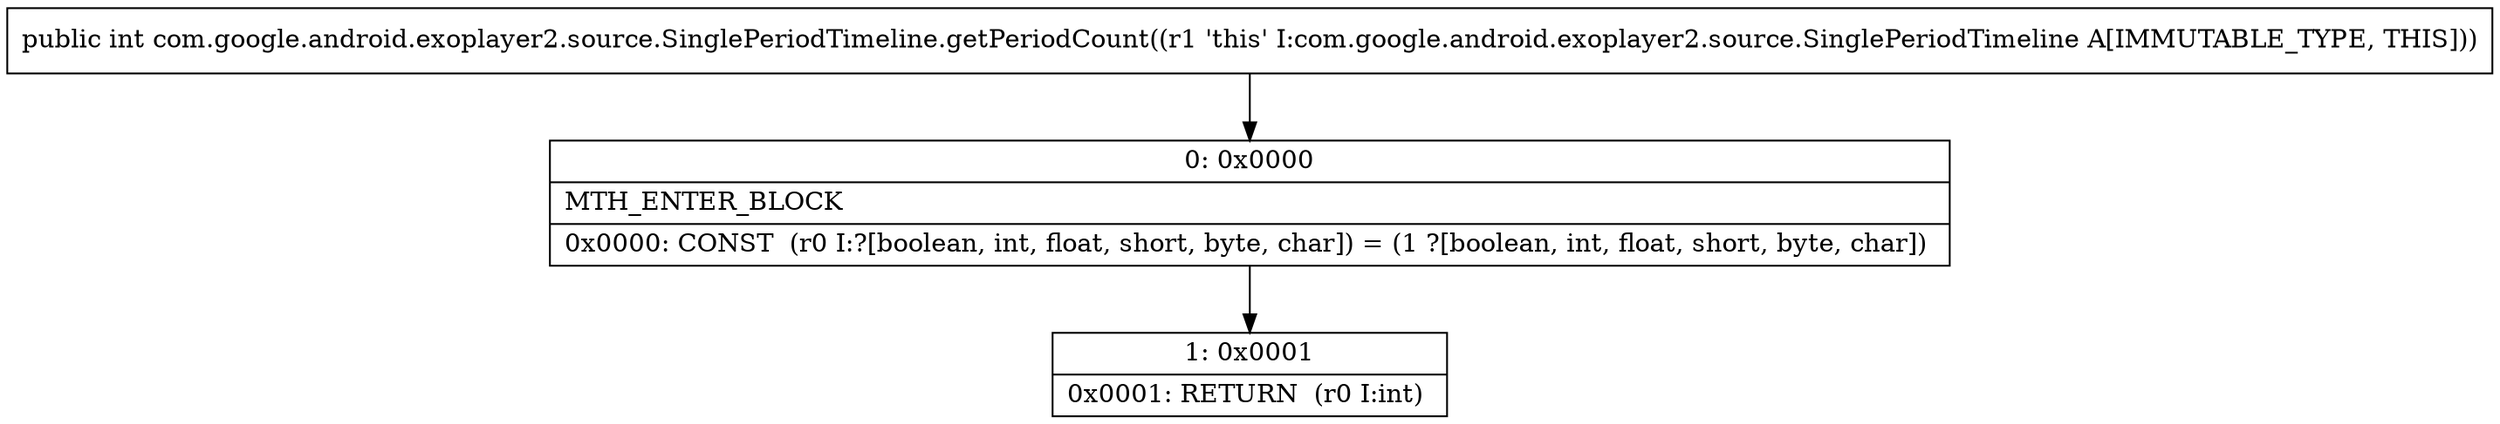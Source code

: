 digraph "CFG forcom.google.android.exoplayer2.source.SinglePeriodTimeline.getPeriodCount()I" {
Node_0 [shape=record,label="{0\:\ 0x0000|MTH_ENTER_BLOCK\l|0x0000: CONST  (r0 I:?[boolean, int, float, short, byte, char]) = (1 ?[boolean, int, float, short, byte, char]) \l}"];
Node_1 [shape=record,label="{1\:\ 0x0001|0x0001: RETURN  (r0 I:int) \l}"];
MethodNode[shape=record,label="{public int com.google.android.exoplayer2.source.SinglePeriodTimeline.getPeriodCount((r1 'this' I:com.google.android.exoplayer2.source.SinglePeriodTimeline A[IMMUTABLE_TYPE, THIS])) }"];
MethodNode -> Node_0;
Node_0 -> Node_1;
}

